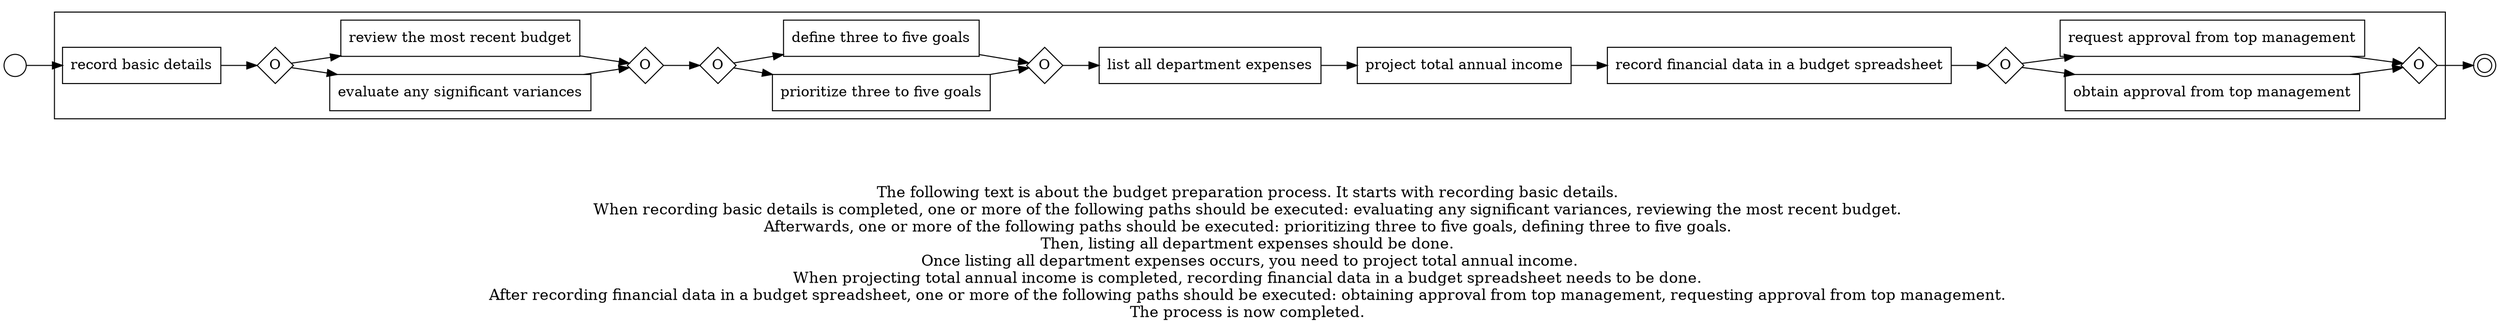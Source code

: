 digraph budget_preparation_process_26 {
	graph [rankdir=LR]
	START_NODE [label="" shape=circle width=0.3]
	subgraph CLUSTER_0 {
		"record basic details" [shape=box]
		"OR_SPLIT--2. Current financial status_SMZF" [label=O fixedsize=true shape=diamond width=0.5]
		"record basic details" -> "OR_SPLIT--2. Current financial status_SMZF"
		"evaluate any significant variances" [shape=box]
		"OR_SPLIT--2. Current financial status_SMZF" -> "evaluate any significant variances"
		"review the most recent budget" [shape=box]
		"OR_SPLIT--2. Current financial status_SMZF" -> "review the most recent budget"
		"OR_JOIN--2. Current financial status_SMZF" [label=O fixedsize=true shape=diamond width=0.5]
		"evaluate any significant variances" -> "OR_JOIN--2. Current financial status_SMZF"
		"review the most recent budget" -> "OR_JOIN--2. Current financial status_SMZF"
		"OR_SPLIT--3. Goals_NMQD" [label=O fixedsize=true shape=diamond width=0.5]
		"OR_JOIN--2. Current financial status_SMZF" -> "OR_SPLIT--3. Goals_NMQD"
		"prioritize three to five goals" [shape=box]
		"OR_SPLIT--3. Goals_NMQD" -> "prioritize three to five goals"
		"define three to five goals" [shape=box]
		"OR_SPLIT--3. Goals_NMQD" -> "define three to five goals"
		"OR_JOIN--3. Goals_NMQD" [label=O fixedsize=true shape=diamond width=0.5]
		"prioritize three to five goals" -> "OR_JOIN--3. Goals_NMQD"
		"define three to five goals" -> "OR_JOIN--3. Goals_NMQD"
		"list all department expenses" [shape=box]
		"OR_JOIN--3. Goals_NMQD" -> "list all department expenses"
		"project total annual income" [shape=box]
		"list all department expenses" -> "project total annual income"
		"record financial data in a budget spreadsheet" [shape=box]
		"project total annual income" -> "record financial data in a budget spreadsheet"
		"OR_SPLIT--7. Final steps_L740" [label=O fixedsize=true shape=diamond width=0.5]
		"record financial data in a budget spreadsheet" -> "OR_SPLIT--7. Final steps_L740"
		"obtain approval from top management" [shape=box]
		"OR_SPLIT--7. Final steps_L740" -> "obtain approval from top management"
		"request approval from top management" [shape=box]
		"OR_SPLIT--7. Final steps_L740" -> "request approval from top management"
		"OR_JOIN--7. Final steps_L740" [label=O fixedsize=true shape=diamond width=0.5]
		"obtain approval from top management" -> "OR_JOIN--7. Final steps_L740"
		"request approval from top management" -> "OR_JOIN--7. Final steps_L740"
	}
	START_NODE -> "record basic details"
	END_NODE [label="" shape=doublecircle width=0.2]
	"OR_JOIN--7. Final steps_L740" -> END_NODE
	fontsize=15 label="\n\n
The following text is about the budget preparation process. It starts with recording basic details. 
When recording basic details is completed, one or more of the following paths should be executed: evaluating any significant variances, reviewing the most recent budget. 
Afterwards, one or more of the following paths should be executed: prioritizing three to five goals, defining three to five goals. 
Then, listing all department expenses should be done. 
Once listing all department expenses occurs, you need to project total annual income.
When projecting total annual income is completed, recording financial data in a budget spreadsheet needs to be done. 
After recording financial data in a budget spreadsheet, one or more of the following paths should be executed: obtaining approval from top management, requesting approval from top management. 
The process is now completed. 
"
}
